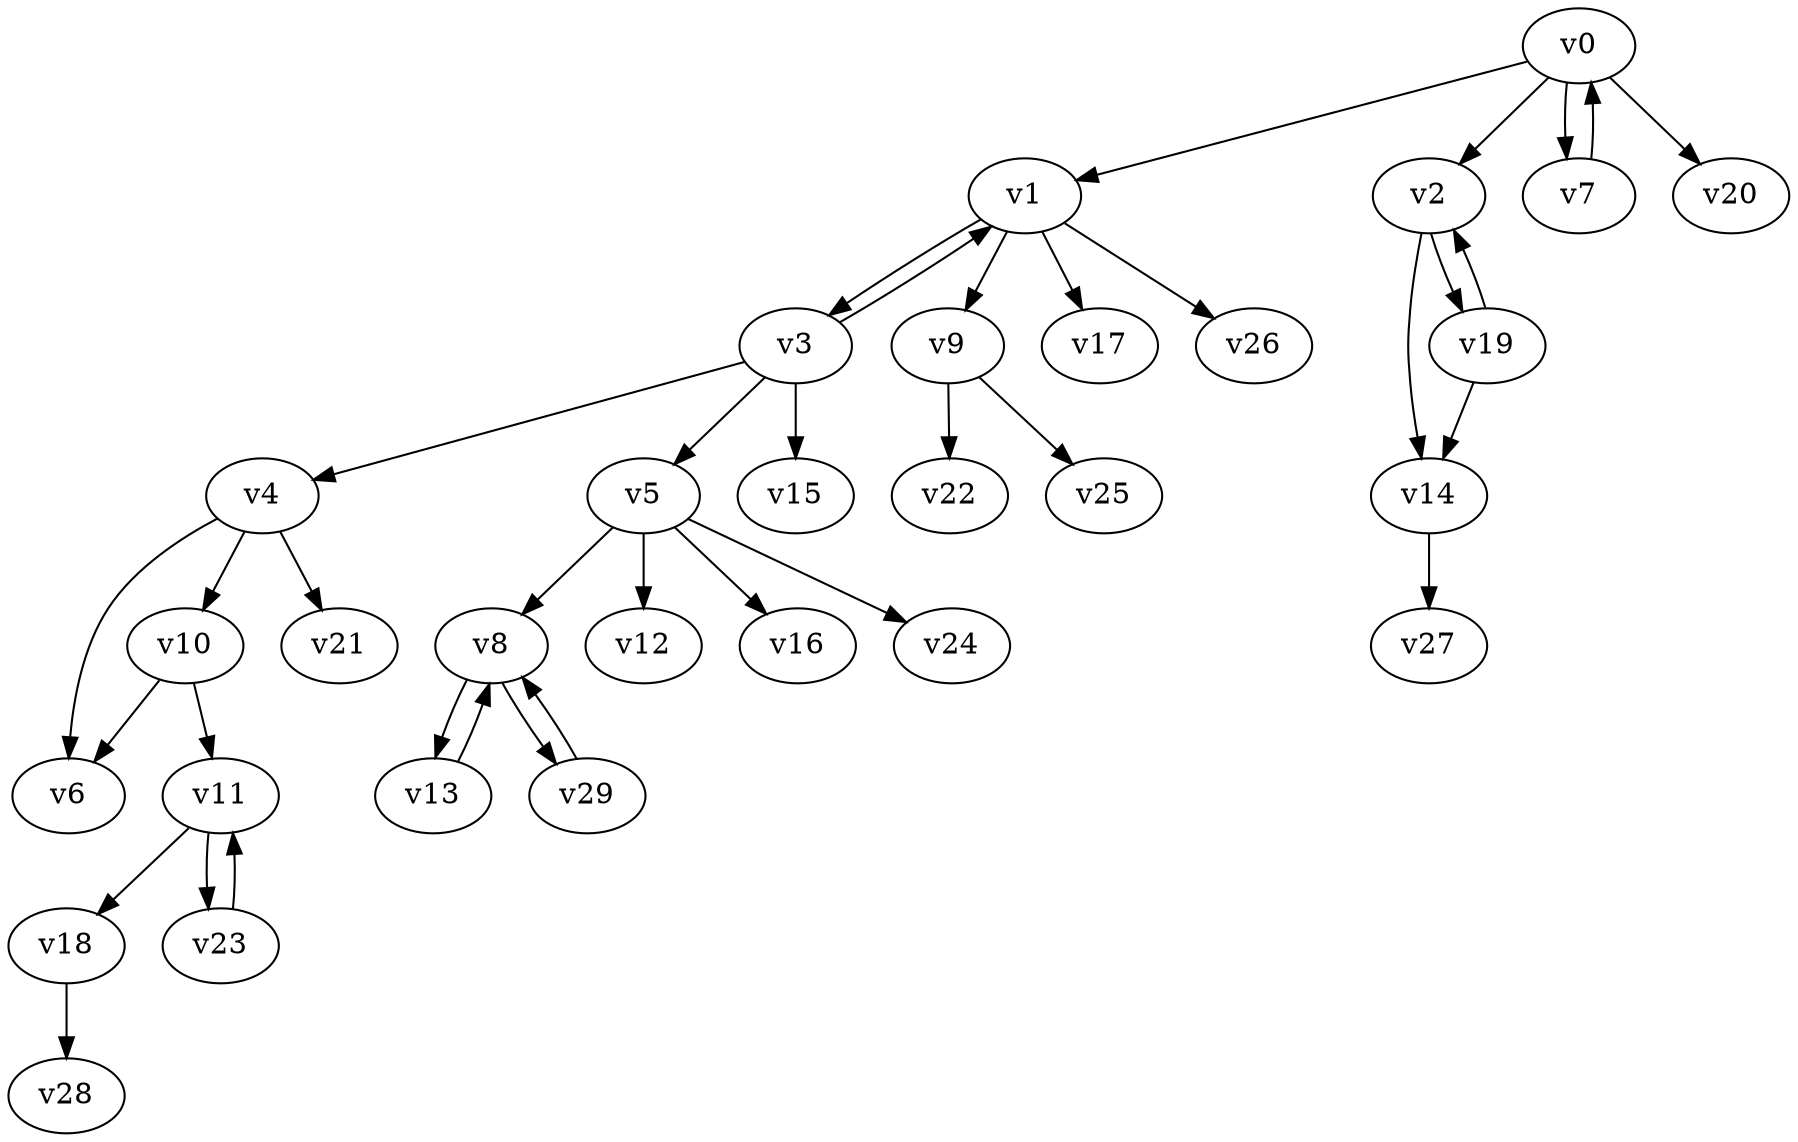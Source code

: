 digraph test035 {
    v0 [name="v0", player=0, weight=10];
    v1 [name="v1", player=1, weight=5];
    v2 [name="v2", player=0, weight=7];
    v3 [name="v3", player=1, weight=15];
    v4 [name="v4", player=0, weight=13];
    v5 [name="v5", player=1, weight=10];
    v6 [name="v6", player=0, weight=2];
    v7 [name="v7", player=1, weight=1];
    v8 [name="v8", player=0, weight=6];
    v9 [name="v9", player=1, weight=5];
    v10 [name="v10", player=0, weight=3];
    v11 [name="v11", player=1, weight=3];
    v12 [name="v12", player=0, weight=3];
    v13 [name="v13", player=1, weight=-2];
    v14 [name="v14", player=0, weight=15];
    v15 [name="v15", player=1, weight=15];
    v16 [name="v16", player=0, weight=13];
    v17 [name="v17", player=1, weight=3];
    v18 [name="v18", player=0, weight=1];
    v19 [name="v19", player=1, weight=3];
    v20 [name="v20", player=0, weight=5];
    v21 [name="v21", player=1, weight=11];
    v22 [name="v22", player=0, weight=14];
    v23 [name="v23", player=1, weight=8];
    v24 [name="v24", player=0, weight=13];
    v25 [name="v25", player=1, weight=5];
    v26 [name="v26", player=0, weight=14];
    v27 [name="v27", player=1, weight=8];
    v28 [name="v28", player=0, weight=11];
    v29 [name="v29", player=1, weight=16];
    v0 -> v1;
    v0 -> v2;
    v1 -> v3;
    v3 -> v1;
    v3 -> v4;
    v3 -> v5;
    v4 -> v6;
    v0 -> v7;
    v7 -> v0;
    v5 -> v8;
    v1 -> v9;
    v4 -> v10;
    v10 -> v11;
    v5 -> v12;
    v8 -> v13;
    v13 -> v8;
    v2 -> v14;
    v3 -> v15;
    v5 -> v16;
    v1 -> v17;
    v11 -> v18;
    v2 -> v19;
    v19 -> v2;
    v0 -> v20;
    v4 -> v21;
    v9 -> v22;
    v11 -> v23;
    v23 -> v11;
    v5 -> v24;
    v9 -> v25;
    v1 -> v26;
    v14 -> v27;
    v18 -> v28;
    v8 -> v29;
    v29 -> v8;
    v10 -> v6;
    v19 -> v14;
}
